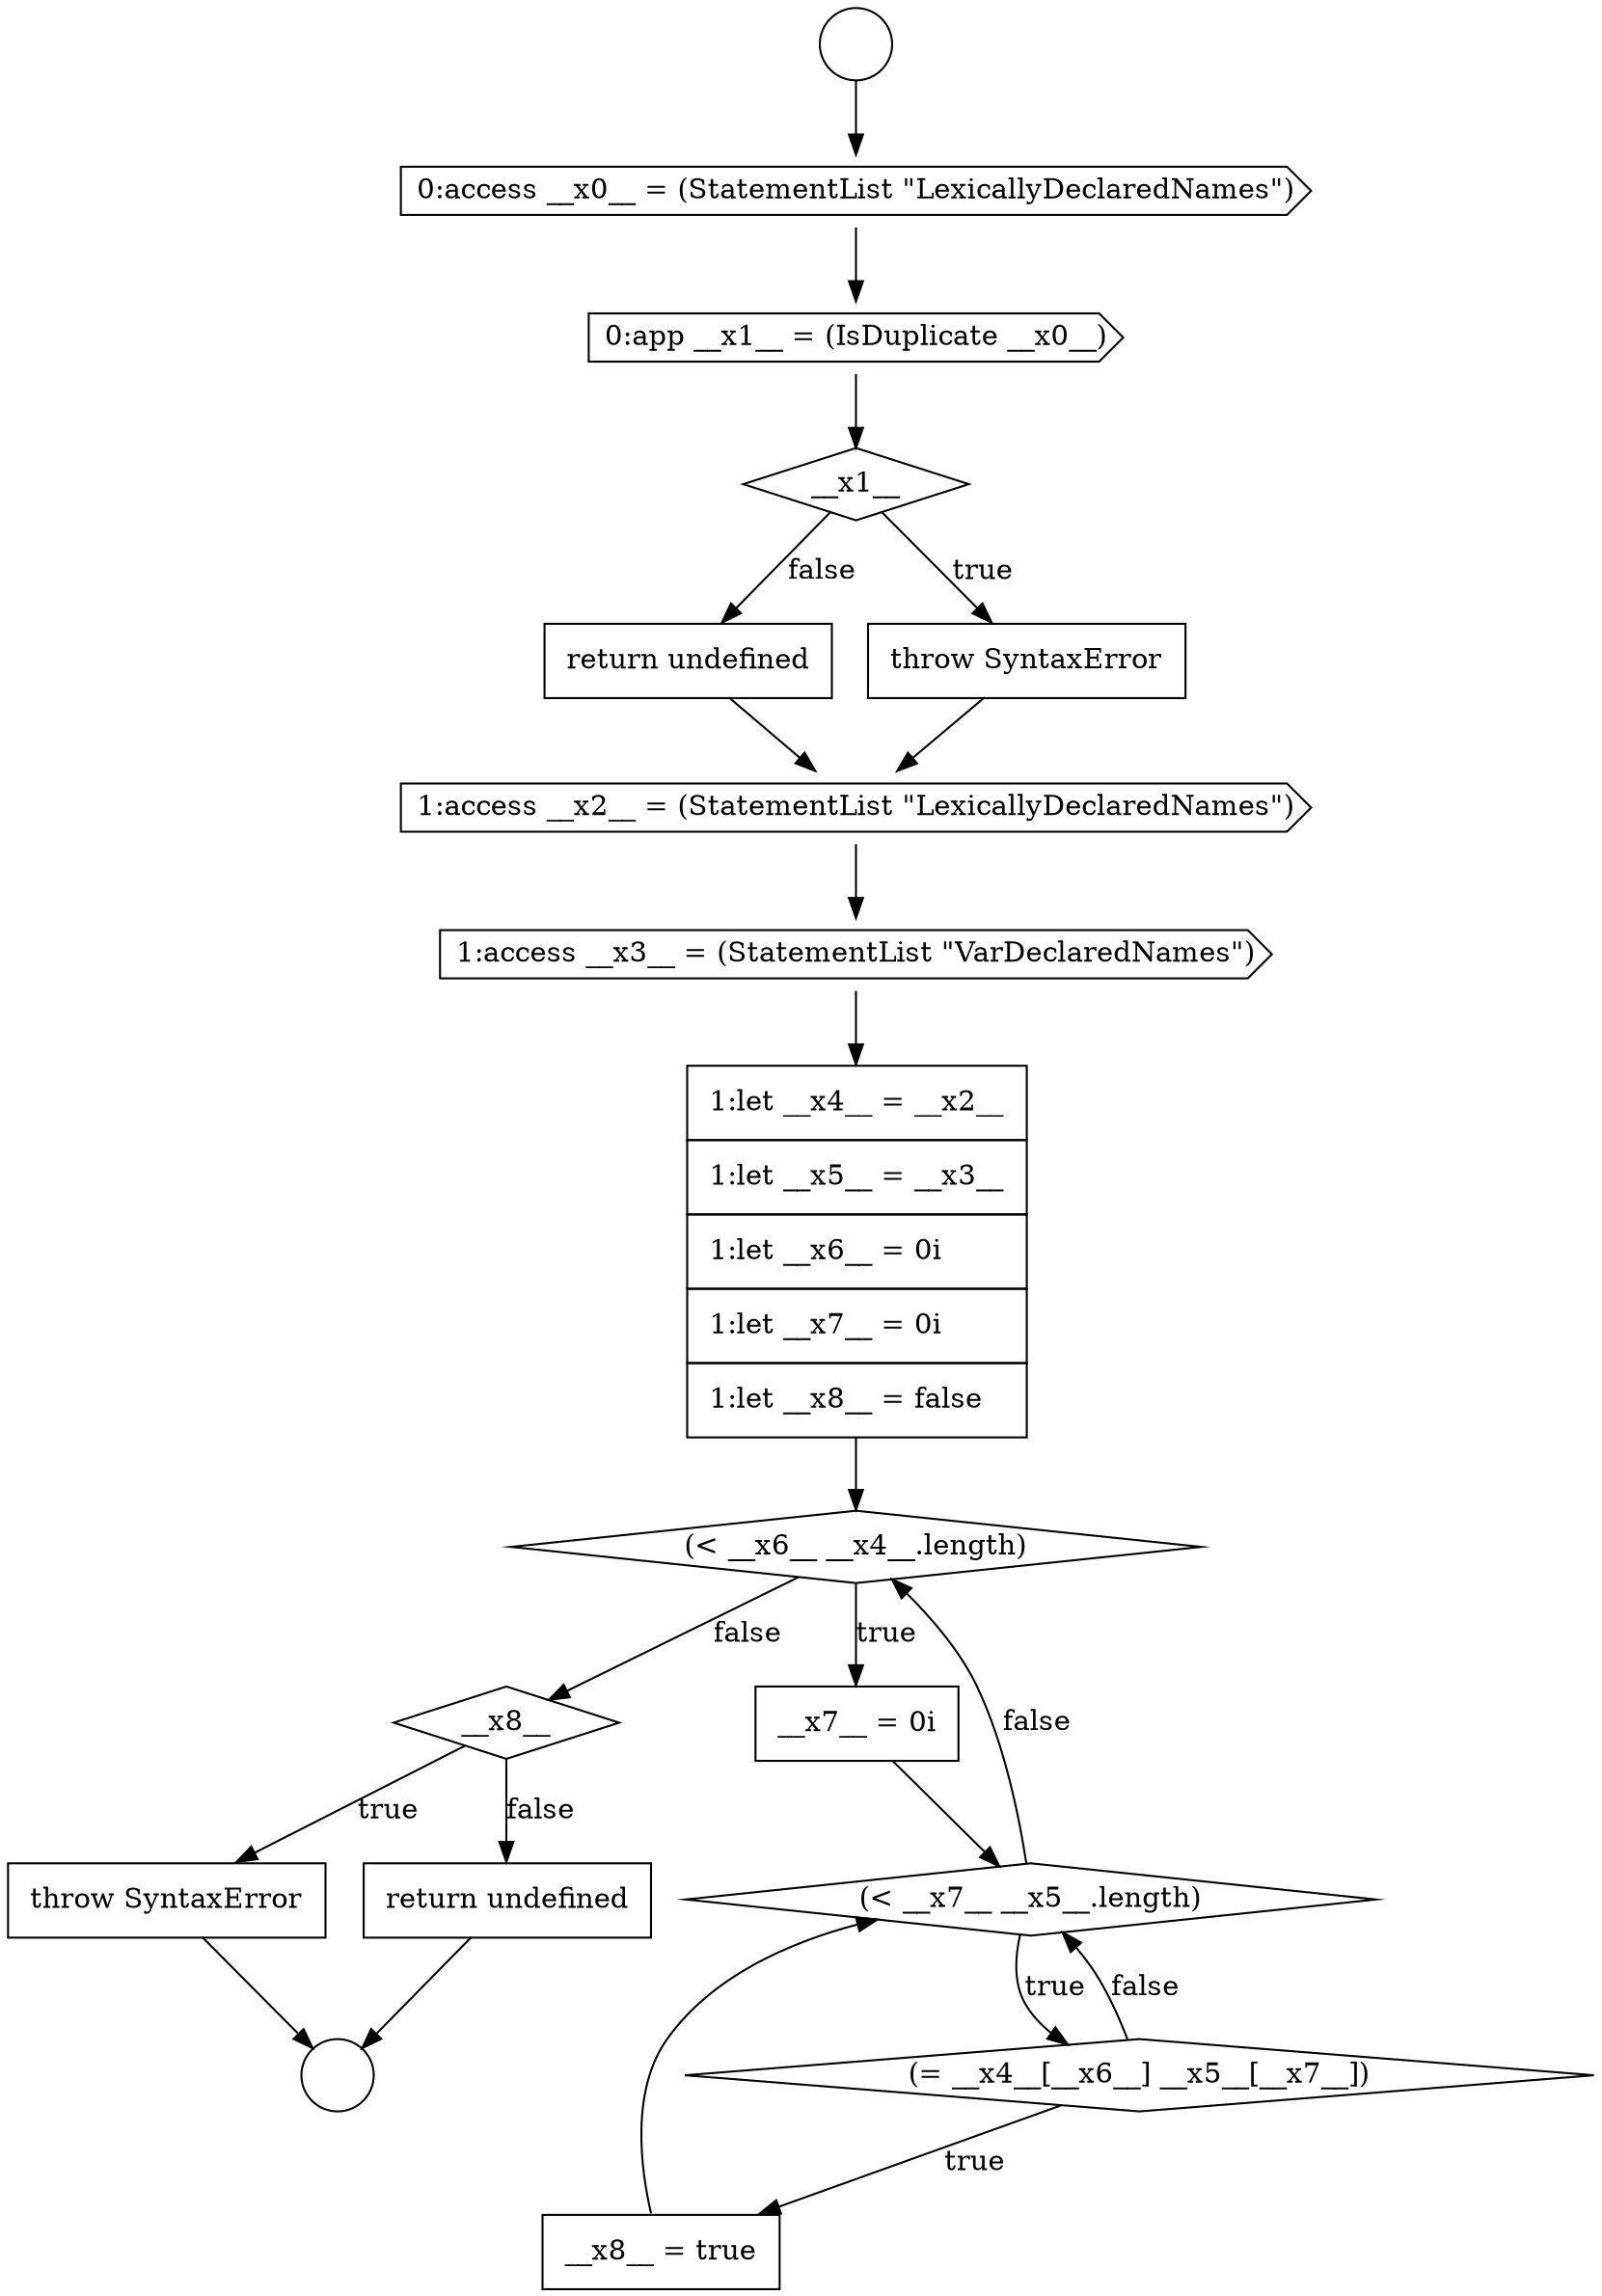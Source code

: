 digraph {
  node16184 [shape=cds, label=<<font color="black">0:app __x1__ = (IsDuplicate __x0__)</font>> color="black" fillcolor="white" style=filled]
  node16196 [shape=diamond, label=<<font color="black">__x8__</font>> color="black" fillcolor="white" style=filled]
  node16191 [shape=diamond, label=<<font color="black">(&lt; __x6__ __x4__.length)</font>> color="black" fillcolor="white" style=filled]
  node16187 [shape=none, margin=0, label=<<font color="black">
    <table border="0" cellborder="1" cellspacing="0" cellpadding="10">
      <tr><td align="left">return undefined</td></tr>
    </table>
  </font>> color="black" fillcolor="white" style=filled]
  node16183 [shape=cds, label=<<font color="black">0:access __x0__ = (StatementList &quot;LexicallyDeclaredNames&quot;)</font>> color="black" fillcolor="white" style=filled]
  node16195 [shape=none, margin=0, label=<<font color="black">
    <table border="0" cellborder="1" cellspacing="0" cellpadding="10">
      <tr><td align="left">__x8__ = true</td></tr>
    </table>
  </font>> color="black" fillcolor="white" style=filled]
  node16188 [shape=cds, label=<<font color="black">1:access __x2__ = (StatementList &quot;LexicallyDeclaredNames&quot;)</font>> color="black" fillcolor="white" style=filled]
  node16189 [shape=cds, label=<<font color="black">1:access __x3__ = (StatementList &quot;VarDeclaredNames&quot;)</font>> color="black" fillcolor="white" style=filled]
  node16194 [shape=diamond, label=<<font color="black">(= __x4__[__x6__] __x5__[__x7__])</font>> color="black" fillcolor="white" style=filled]
  node16182 [shape=circle label=" " color="black" fillcolor="white" style=filled]
  node16181 [shape=circle label=" " color="black" fillcolor="white" style=filled]
  node16185 [shape=diamond, label=<<font color="black">__x1__</font>> color="black" fillcolor="white" style=filled]
  node16197 [shape=none, margin=0, label=<<font color="black">
    <table border="0" cellborder="1" cellspacing="0" cellpadding="10">
      <tr><td align="left">throw SyntaxError</td></tr>
    </table>
  </font>> color="black" fillcolor="white" style=filled]
  node16190 [shape=none, margin=0, label=<<font color="black">
    <table border="0" cellborder="1" cellspacing="0" cellpadding="10">
      <tr><td align="left">1:let __x4__ = __x2__</td></tr>
      <tr><td align="left">1:let __x5__ = __x3__</td></tr>
      <tr><td align="left">1:let __x6__ = 0i</td></tr>
      <tr><td align="left">1:let __x7__ = 0i</td></tr>
      <tr><td align="left">1:let __x8__ = false</td></tr>
    </table>
  </font>> color="black" fillcolor="white" style=filled]
  node16198 [shape=none, margin=0, label=<<font color="black">
    <table border="0" cellborder="1" cellspacing="0" cellpadding="10">
      <tr><td align="left">return undefined</td></tr>
    </table>
  </font>> color="black" fillcolor="white" style=filled]
  node16193 [shape=diamond, label=<<font color="black">(&lt; __x7__ __x5__.length)</font>> color="black" fillcolor="white" style=filled]
  node16186 [shape=none, margin=0, label=<<font color="black">
    <table border="0" cellborder="1" cellspacing="0" cellpadding="10">
      <tr><td align="left">throw SyntaxError</td></tr>
    </table>
  </font>> color="black" fillcolor="white" style=filled]
  node16192 [shape=none, margin=0, label=<<font color="black">
    <table border="0" cellborder="1" cellspacing="0" cellpadding="10">
      <tr><td align="left">__x7__ = 0i</td></tr>
    </table>
  </font>> color="black" fillcolor="white" style=filled]
  node16194 -> node16195 [label=<<font color="black">true</font>> color="black"]
  node16194 -> node16193 [label=<<font color="black">false</font>> color="black"]
  node16189 -> node16190 [ color="black"]
  node16190 -> node16191 [ color="black"]
  node16197 -> node16182 [ color="black"]
  node16192 -> node16193 [ color="black"]
  node16187 -> node16188 [ color="black"]
  node16183 -> node16184 [ color="black"]
  node16191 -> node16192 [label=<<font color="black">true</font>> color="black"]
  node16191 -> node16196 [label=<<font color="black">false</font>> color="black"]
  node16196 -> node16197 [label=<<font color="black">true</font>> color="black"]
  node16196 -> node16198 [label=<<font color="black">false</font>> color="black"]
  node16181 -> node16183 [ color="black"]
  node16198 -> node16182 [ color="black"]
  node16195 -> node16193 [ color="black"]
  node16184 -> node16185 [ color="black"]
  node16188 -> node16189 [ color="black"]
  node16185 -> node16186 [label=<<font color="black">true</font>> color="black"]
  node16185 -> node16187 [label=<<font color="black">false</font>> color="black"]
  node16193 -> node16194 [label=<<font color="black">true</font>> color="black"]
  node16193 -> node16191 [label=<<font color="black">false</font>> color="black"]
  node16186 -> node16188 [ color="black"]
}
